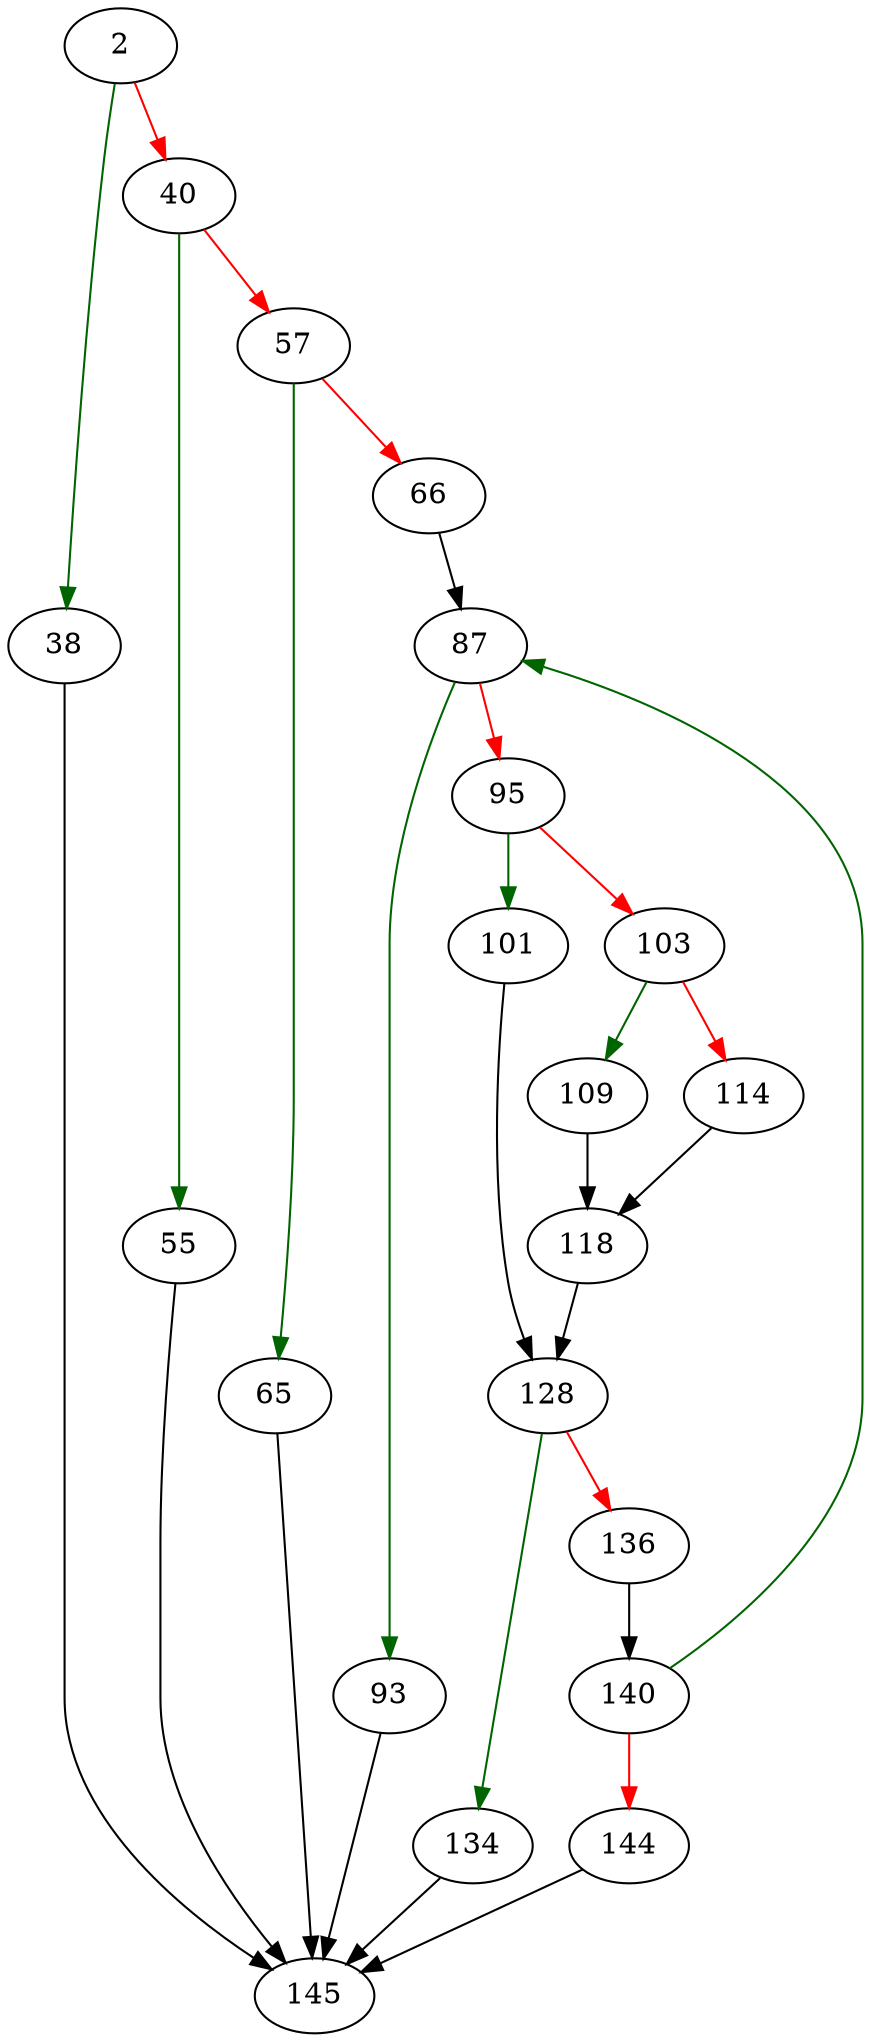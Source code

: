 strict digraph "btreeOverwriteCell" {
	// Node definitions.
	2 [entry=true];
	38;
	40;
	145;
	55;
	57;
	65;
	66;
	87;
	93;
	95;
	101;
	103;
	128;
	109;
	114;
	118;
	134;
	136;
	140;
	144;

	// Edge definitions.
	2 -> 38 [
		color=darkgreen
		cond=true
	];
	2 -> 40 [
		color=red
		cond=false
	];
	38 -> 145;
	40 -> 55 [
		color=darkgreen
		cond=true
	];
	40 -> 57 [
		color=red
		cond=false
	];
	55 -> 145;
	57 -> 65 [
		color=darkgreen
		cond=true
	];
	57 -> 66 [
		color=red
		cond=false
	];
	65 -> 145;
	66 -> 87;
	87 -> 93 [
		color=darkgreen
		cond=true
	];
	87 -> 95 [
		color=red
		cond=false
	];
	93 -> 145;
	95 -> 101 [
		color=darkgreen
		cond=true
	];
	95 -> 103 [
		color=red
		cond=false
	];
	101 -> 128;
	103 -> 109 [
		color=darkgreen
		cond=true
	];
	103 -> 114 [
		color=red
		cond=false
	];
	128 -> 134 [
		color=darkgreen
		cond=true
	];
	128 -> 136 [
		color=red
		cond=false
	];
	109 -> 118;
	114 -> 118;
	118 -> 128;
	134 -> 145;
	136 -> 140;
	140 -> 87 [
		color=darkgreen
		cond=true
	];
	140 -> 144 [
		color=red
		cond=false
	];
	144 -> 145;
}